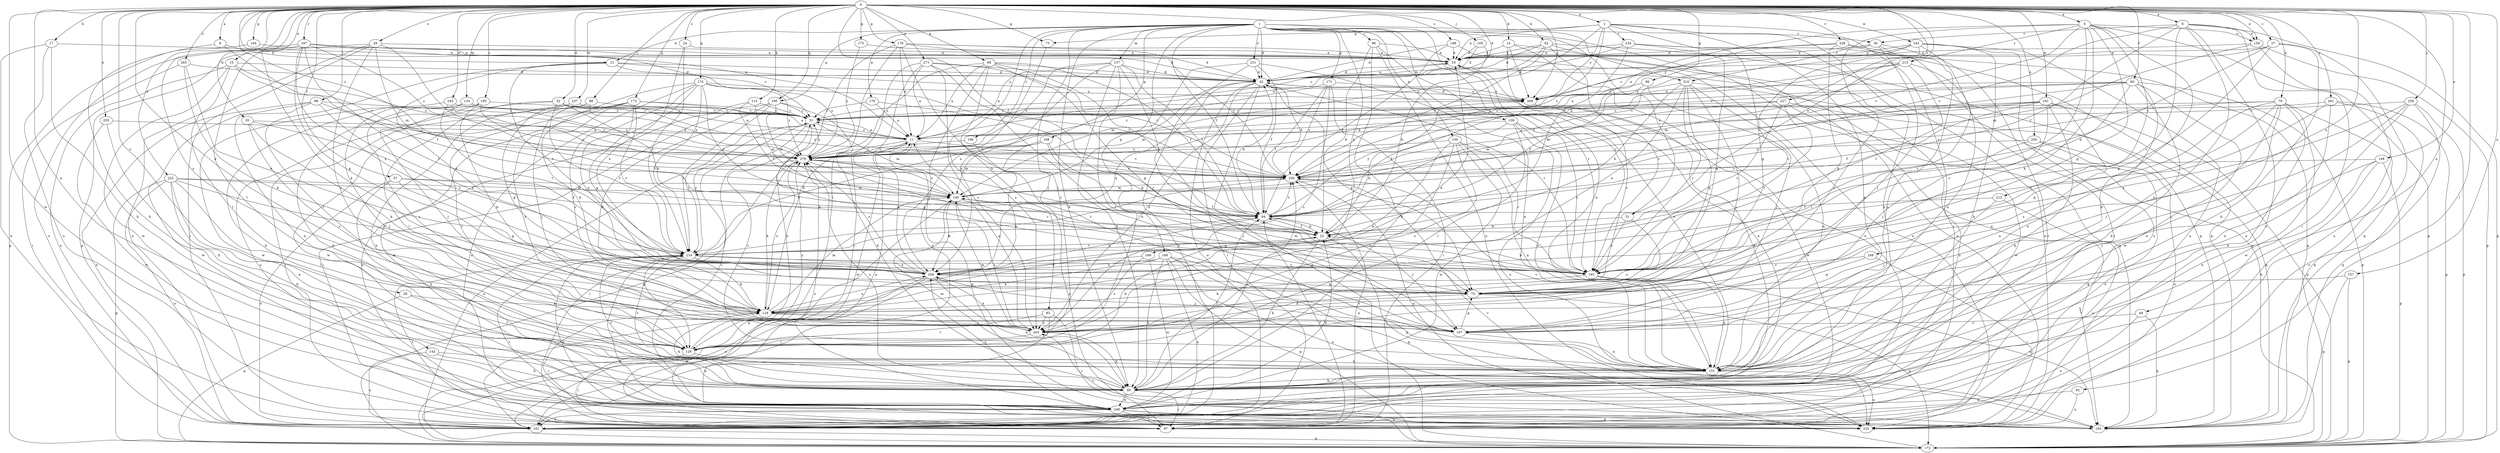 strict digraph  {
0;
1;
2;
5;
6;
8;
10;
11;
14;
17;
20;
21;
22;
24;
27;
28;
29;
30;
31;
32;
42;
49;
51;
53;
57;
60;
64;
66;
68;
73;
75;
79;
82;
83;
85;
88;
92;
96;
97;
98;
105;
107;
113;
118;
129;
133;
137;
138;
140;
143;
148;
150;
151;
157;
159;
161;
164;
166;
168;
169;
170;
171;
172;
173;
174;
175;
178;
180;
183;
187;
190;
193;
195;
198;
203;
210;
212;
213;
214;
222;
225;
226;
227;
231;
234;
236;
237;
241;
243;
245;
246;
249;
250;
255;
258;
259;
261;
265;
269;
271;
279;
0 -> 2  [label=a];
0 -> 5  [label=a];
0 -> 6  [label=a];
0 -> 8  [label=a];
0 -> 10  [label=a];
0 -> 11  [label=a];
0 -> 14  [label=b];
0 -> 17  [label=b];
0 -> 20  [label=b];
0 -> 24  [label=c];
0 -> 27  [label=c];
0 -> 28  [label=c];
0 -> 29  [label=c];
0 -> 32  [label=d];
0 -> 42  [label=d];
0 -> 49  [label=e];
0 -> 51  [label=e];
0 -> 57  [label=f];
0 -> 60  [label=f];
0 -> 64  [label=f];
0 -> 66  [label=g];
0 -> 68  [label=g];
0 -> 73  [label=g];
0 -> 79  [label=h];
0 -> 82  [label=h];
0 -> 88  [label=i];
0 -> 92  [label=i];
0 -> 98  [label=j];
0 -> 105  [label=j];
0 -> 113  [label=k];
0 -> 118  [label=k];
0 -> 133  [label=m];
0 -> 143  [label=n];
0 -> 148  [label=n];
0 -> 157  [label=o];
0 -> 159  [label=o];
0 -> 164  [label=p];
0 -> 173  [label=q];
0 -> 174  [label=q];
0 -> 175  [label=q];
0 -> 178  [label=q];
0 -> 180  [label=q];
0 -> 187  [label=r];
0 -> 195  [label=s];
0 -> 198  [label=s];
0 -> 203  [label=s];
0 -> 222  [label=u];
0 -> 226  [label=v];
0 -> 227  [label=v];
0 -> 237  [label=w];
0 -> 241  [label=w];
0 -> 243  [label=w];
0 -> 245  [label=w];
0 -> 246  [label=w];
0 -> 249  [label=x];
0 -> 250  [label=x];
0 -> 255  [label=x];
0 -> 259  [label=y];
0 -> 261  [label=y];
0 -> 265  [label=y];
0 -> 269  [label=y];
0 -> 271  [label=z];
0 -> 279  [label=z];
1 -> 21  [label=b];
1 -> 30  [label=c];
1 -> 42  [label=d];
1 -> 51  [label=e];
1 -> 64  [label=f];
1 -> 83  [label=h];
1 -> 85  [label=h];
1 -> 96  [label=i];
1 -> 129  [label=l];
1 -> 137  [label=m];
1 -> 138  [label=m];
1 -> 150  [label=n];
1 -> 151  [label=n];
1 -> 166  [label=p];
1 -> 168  [label=p];
1 -> 169  [label=p];
1 -> 170  [label=p];
1 -> 171  [label=p];
1 -> 180  [label=q];
1 -> 183  [label=q];
1 -> 190  [label=r];
1 -> 193  [label=r];
1 -> 210  [label=t];
1 -> 231  [label=v];
2 -> 53  [label=e];
2 -> 73  [label=g];
2 -> 75  [label=g];
2 -> 85  [label=h];
2 -> 97  [label=i];
2 -> 151  [label=n];
2 -> 234  [label=v];
2 -> 236  [label=v];
2 -> 269  [label=y];
2 -> 279  [label=z];
5 -> 11  [label=a];
5 -> 75  [label=g];
5 -> 85  [label=h];
5 -> 118  [label=k];
5 -> 159  [label=o];
5 -> 172  [label=p];
5 -> 193  [label=r];
5 -> 210  [label=t];
5 -> 212  [label=t];
5 -> 213  [label=t];
5 -> 236  [label=v];
6 -> 30  [label=c];
6 -> 64  [label=f];
6 -> 97  [label=i];
6 -> 151  [label=n];
6 -> 159  [label=o];
6 -> 161  [label=o];
6 -> 172  [label=p];
6 -> 193  [label=r];
6 -> 236  [label=v];
8 -> 21  [label=b];
8 -> 85  [label=h];
8 -> 236  [label=v];
10 -> 42  [label=d];
10 -> 64  [label=f];
10 -> 129  [label=l];
10 -> 161  [label=o];
10 -> 246  [label=w];
10 -> 279  [label=z];
11 -> 31  [label=c];
11 -> 183  [label=q];
11 -> 236  [label=v];
11 -> 246  [label=w];
11 -> 279  [label=z];
14 -> 53  [label=e];
14 -> 161  [label=o];
14 -> 172  [label=p];
14 -> 203  [label=s];
14 -> 269  [label=y];
17 -> 53  [label=e];
17 -> 85  [label=h];
17 -> 161  [label=o];
17 -> 225  [label=u];
20 -> 11  [label=a];
20 -> 118  [label=k];
20 -> 203  [label=s];
20 -> 214  [label=t];
21 -> 42  [label=d];
21 -> 129  [label=l];
21 -> 214  [label=t];
21 -> 258  [label=x];
21 -> 269  [label=y];
21 -> 279  [label=z];
22 -> 64  [label=f];
22 -> 85  [label=h];
22 -> 183  [label=q];
22 -> 214  [label=t];
22 -> 279  [label=z];
24 -> 53  [label=e];
24 -> 214  [label=t];
24 -> 258  [label=x];
27 -> 22  [label=b];
27 -> 53  [label=e];
27 -> 75  [label=g];
27 -> 85  [label=h];
27 -> 183  [label=q];
27 -> 269  [label=y];
28 -> 118  [label=k];
28 -> 129  [label=l];
28 -> 172  [label=p];
29 -> 53  [label=e];
29 -> 97  [label=i];
29 -> 107  [label=j];
29 -> 140  [label=m];
29 -> 161  [label=o];
29 -> 172  [label=p];
29 -> 236  [label=v];
30 -> 53  [label=e];
30 -> 107  [label=j];
30 -> 151  [label=n];
30 -> 161  [label=o];
30 -> 203  [label=s];
31 -> 11  [label=a];
31 -> 75  [label=g];
31 -> 140  [label=m];
31 -> 172  [label=p];
31 -> 214  [label=t];
32 -> 11  [label=a];
32 -> 22  [label=b];
32 -> 31  [label=c];
32 -> 129  [label=l];
32 -> 214  [label=t];
32 -> 225  [label=u];
32 -> 236  [label=v];
42 -> 53  [label=e];
42 -> 75  [label=g];
42 -> 97  [label=i];
42 -> 140  [label=m];
42 -> 161  [label=o];
42 -> 172  [label=p];
42 -> 193  [label=r];
42 -> 203  [label=s];
42 -> 258  [label=x];
42 -> 269  [label=y];
49 -> 161  [label=o];
49 -> 183  [label=q];
49 -> 203  [label=s];
51 -> 22  [label=b];
51 -> 193  [label=r];
51 -> 203  [label=s];
53 -> 42  [label=d];
53 -> 183  [label=q];
57 -> 22  [label=b];
57 -> 75  [label=g];
57 -> 85  [label=h];
57 -> 140  [label=m];
57 -> 161  [label=o];
60 -> 11  [label=a];
60 -> 31  [label=c];
60 -> 85  [label=h];
60 -> 151  [label=n];
60 -> 172  [label=p];
60 -> 193  [label=r];
60 -> 236  [label=v];
60 -> 246  [label=w];
60 -> 269  [label=y];
64 -> 22  [label=b];
64 -> 42  [label=d];
64 -> 107  [label=j];
64 -> 236  [label=v];
64 -> 258  [label=x];
64 -> 269  [label=y];
66 -> 64  [label=f];
66 -> 107  [label=j];
66 -> 269  [label=y];
68 -> 11  [label=a];
68 -> 22  [label=b];
68 -> 42  [label=d];
68 -> 64  [label=f];
68 -> 75  [label=g];
68 -> 161  [label=o];
68 -> 203  [label=s];
68 -> 279  [label=z];
73 -> 258  [label=x];
75 -> 118  [label=k];
75 -> 172  [label=p];
79 -> 31  [label=c];
79 -> 75  [label=g];
79 -> 85  [label=h];
79 -> 107  [label=j];
79 -> 151  [label=n];
79 -> 183  [label=q];
79 -> 203  [label=s];
79 -> 236  [label=v];
79 -> 246  [label=w];
82 -> 11  [label=a];
82 -> 42  [label=d];
82 -> 53  [label=e];
82 -> 183  [label=q];
82 -> 193  [label=r];
82 -> 225  [label=u];
82 -> 236  [label=v];
83 -> 97  [label=i];
83 -> 129  [label=l];
83 -> 161  [label=o];
83 -> 203  [label=s];
85 -> 64  [label=f];
85 -> 97  [label=i];
85 -> 118  [label=k];
85 -> 140  [label=m];
85 -> 214  [label=t];
85 -> 236  [label=v];
85 -> 246  [label=w];
85 -> 279  [label=z];
88 -> 31  [label=c];
88 -> 151  [label=n];
88 -> 161  [label=o];
88 -> 246  [label=w];
88 -> 258  [label=x];
88 -> 279  [label=z];
92 -> 225  [label=u];
92 -> 246  [label=w];
96 -> 22  [label=b];
96 -> 53  [label=e];
96 -> 85  [label=h];
96 -> 193  [label=r];
96 -> 225  [label=u];
97 -> 64  [label=f];
97 -> 214  [label=t];
97 -> 236  [label=v];
98 -> 31  [label=c];
98 -> 97  [label=i];
98 -> 107  [label=j];
98 -> 246  [label=w];
98 -> 279  [label=z];
105 -> 22  [label=b];
105 -> 42  [label=d];
105 -> 53  [label=e];
107 -> 75  [label=g];
107 -> 151  [label=n];
113 -> 31  [label=c];
113 -> 64  [label=f];
113 -> 140  [label=m];
113 -> 225  [label=u];
118 -> 53  [label=e];
118 -> 97  [label=i];
118 -> 107  [label=j];
118 -> 140  [label=m];
118 -> 203  [label=s];
118 -> 258  [label=x];
118 -> 279  [label=z];
129 -> 22  [label=b];
129 -> 97  [label=i];
129 -> 151  [label=n];
129 -> 279  [label=z];
133 -> 31  [label=c];
133 -> 107  [label=j];
133 -> 129  [label=l];
133 -> 203  [label=s];
133 -> 279  [label=z];
137 -> 11  [label=a];
137 -> 42  [label=d];
137 -> 64  [label=f];
137 -> 85  [label=h];
137 -> 107  [label=j];
137 -> 129  [label=l];
137 -> 258  [label=x];
137 -> 279  [label=z];
138 -> 11  [label=a];
138 -> 22  [label=b];
138 -> 129  [label=l];
138 -> 151  [label=n];
138 -> 193  [label=r];
138 -> 225  [label=u];
140 -> 64  [label=f];
140 -> 75  [label=g];
140 -> 172  [label=p];
140 -> 203  [label=s];
140 -> 258  [label=x];
140 -> 279  [label=z];
143 -> 85  [label=h];
143 -> 151  [label=n];
143 -> 161  [label=o];
148 -> 85  [label=h];
148 -> 107  [label=j];
148 -> 151  [label=n];
148 -> 172  [label=p];
148 -> 236  [label=v];
150 -> 118  [label=k];
150 -> 129  [label=l];
150 -> 151  [label=n];
150 -> 193  [label=r];
150 -> 203  [label=s];
150 -> 246  [label=w];
150 -> 279  [label=z];
151 -> 31  [label=c];
151 -> 53  [label=e];
151 -> 85  [label=h];
151 -> 214  [label=t];
151 -> 225  [label=u];
151 -> 236  [label=v];
157 -> 75  [label=g];
157 -> 172  [label=p];
157 -> 183  [label=q];
159 -> 53  [label=e];
159 -> 140  [label=m];
159 -> 172  [label=p];
159 -> 225  [label=u];
161 -> 172  [label=p];
164 -> 53  [label=e];
164 -> 172  [label=p];
166 -> 85  [label=h];
166 -> 118  [label=k];
166 -> 151  [label=n];
166 -> 161  [label=o];
166 -> 172  [label=p];
166 -> 183  [label=q];
166 -> 225  [label=u];
166 -> 258  [label=x];
168 -> 22  [label=b];
168 -> 107  [label=j];
168 -> 118  [label=k];
168 -> 140  [label=m];
168 -> 214  [label=t];
168 -> 279  [label=z];
169 -> 203  [label=s];
169 -> 246  [label=w];
169 -> 258  [label=x];
170 -> 11  [label=a];
170 -> 31  [label=c];
170 -> 193  [label=r];
171 -> 64  [label=f];
171 -> 97  [label=i];
171 -> 203  [label=s];
171 -> 236  [label=v];
171 -> 269  [label=y];
171 -> 279  [label=z];
172 -> 236  [label=v];
173 -> 11  [label=a];
173 -> 31  [label=c];
173 -> 129  [label=l];
173 -> 203  [label=s];
173 -> 214  [label=t];
173 -> 246  [label=w];
173 -> 258  [label=x];
174 -> 64  [label=f];
174 -> 75  [label=g];
174 -> 118  [label=k];
174 -> 203  [label=s];
174 -> 214  [label=t];
174 -> 225  [label=u];
174 -> 236  [label=v];
174 -> 269  [label=y];
174 -> 279  [label=z];
175 -> 53  [label=e];
175 -> 279  [label=z];
178 -> 11  [label=a];
178 -> 42  [label=d];
178 -> 53  [label=e];
178 -> 107  [label=j];
178 -> 129  [label=l];
178 -> 161  [label=o];
178 -> 236  [label=v];
180 -> 31  [label=c];
180 -> 85  [label=h];
180 -> 97  [label=i];
180 -> 118  [label=k];
180 -> 140  [label=m];
180 -> 214  [label=t];
183 -> 203  [label=s];
183 -> 214  [label=t];
183 -> 279  [label=z];
187 -> 31  [label=c];
187 -> 42  [label=d];
187 -> 53  [label=e];
187 -> 75  [label=g];
187 -> 118  [label=k];
187 -> 129  [label=l];
187 -> 161  [label=o];
187 -> 193  [label=r];
187 -> 258  [label=x];
187 -> 279  [label=z];
190 -> 172  [label=p];
190 -> 279  [label=z];
193 -> 22  [label=b];
193 -> 118  [label=k];
193 -> 140  [label=m];
193 -> 151  [label=n];
193 -> 183  [label=q];
195 -> 31  [label=c];
195 -> 85  [label=h];
195 -> 118  [label=k];
195 -> 236  [label=v];
195 -> 246  [label=w];
198 -> 42  [label=d];
198 -> 53  [label=e];
198 -> 64  [label=f];
198 -> 225  [label=u];
203 -> 11  [label=a];
203 -> 85  [label=h];
203 -> 129  [label=l];
203 -> 140  [label=m];
203 -> 258  [label=x];
210 -> 22  [label=b];
210 -> 75  [label=g];
210 -> 151  [label=n];
210 -> 161  [label=o];
210 -> 193  [label=r];
210 -> 203  [label=s];
210 -> 258  [label=x];
210 -> 269  [label=y];
212 -> 64  [label=f];
212 -> 107  [label=j];
212 -> 161  [label=o];
213 -> 11  [label=a];
213 -> 42  [label=d];
213 -> 140  [label=m];
213 -> 193  [label=r];
213 -> 214  [label=t];
213 -> 279  [label=z];
214 -> 31  [label=c];
214 -> 64  [label=f];
214 -> 118  [label=k];
214 -> 129  [label=l];
214 -> 183  [label=q];
214 -> 193  [label=r];
214 -> 258  [label=x];
222 -> 64  [label=f];
222 -> 85  [label=h];
222 -> 129  [label=l];
222 -> 140  [label=m];
222 -> 151  [label=n];
222 -> 161  [label=o];
222 -> 172  [label=p];
222 -> 193  [label=r];
226 -> 53  [label=e];
226 -> 64  [label=f];
226 -> 75  [label=g];
226 -> 97  [label=i];
226 -> 172  [label=p];
227 -> 31  [label=c];
227 -> 140  [label=m];
227 -> 183  [label=q];
227 -> 193  [label=r];
227 -> 214  [label=t];
227 -> 246  [label=w];
231 -> 42  [label=d];
231 -> 64  [label=f];
231 -> 140  [label=m];
231 -> 151  [label=n];
231 -> 161  [label=o];
234 -> 22  [label=b];
234 -> 31  [label=c];
234 -> 53  [label=e];
234 -> 75  [label=g];
234 -> 183  [label=q];
234 -> 225  [label=u];
236 -> 42  [label=d];
236 -> 140  [label=m];
236 -> 214  [label=t];
236 -> 225  [label=u];
237 -> 31  [label=c];
237 -> 75  [label=g];
237 -> 85  [label=h];
241 -> 31  [label=c];
241 -> 64  [label=f];
241 -> 85  [label=h];
241 -> 107  [label=j];
241 -> 151  [label=n];
241 -> 172  [label=p];
241 -> 236  [label=v];
241 -> 279  [label=z];
243 -> 31  [label=c];
243 -> 53  [label=e];
243 -> 85  [label=h];
243 -> 151  [label=n];
243 -> 161  [label=o];
243 -> 193  [label=r];
243 -> 225  [label=u];
243 -> 236  [label=v];
245 -> 31  [label=c];
245 -> 85  [label=h];
245 -> 214  [label=t];
245 -> 279  [label=z];
246 -> 11  [label=a];
246 -> 22  [label=b];
246 -> 31  [label=c];
246 -> 53  [label=e];
246 -> 97  [label=i];
246 -> 161  [label=o];
246 -> 183  [label=q];
246 -> 214  [label=t];
246 -> 225  [label=u];
246 -> 258  [label=x];
249 -> 75  [label=g];
249 -> 97  [label=i];
249 -> 193  [label=r];
250 -> 161  [label=o];
250 -> 193  [label=r];
250 -> 225  [label=u];
250 -> 279  [label=z];
255 -> 11  [label=a];
255 -> 85  [label=h];
255 -> 246  [label=w];
258 -> 11  [label=a];
258 -> 75  [label=g];
258 -> 85  [label=h];
258 -> 107  [label=j];
258 -> 161  [label=o];
258 -> 172  [label=p];
258 -> 279  [label=z];
259 -> 31  [label=c];
259 -> 107  [label=j];
259 -> 151  [label=n];
259 -> 161  [label=o];
259 -> 172  [label=p];
259 -> 258  [label=x];
261 -> 31  [label=c];
261 -> 151  [label=n];
261 -> 172  [label=p];
261 -> 183  [label=q];
261 -> 258  [label=x];
265 -> 42  [label=d];
265 -> 97  [label=i];
265 -> 118  [label=k];
265 -> 258  [label=x];
269 -> 31  [label=c];
269 -> 42  [label=d];
269 -> 64  [label=f];
269 -> 85  [label=h];
269 -> 246  [label=w];
271 -> 11  [label=a];
271 -> 42  [label=d];
271 -> 97  [label=i];
271 -> 118  [label=k];
271 -> 151  [label=n];
271 -> 203  [label=s];
271 -> 236  [label=v];
279 -> 31  [label=c];
279 -> 97  [label=i];
279 -> 118  [label=k];
279 -> 161  [label=o];
279 -> 193  [label=r];
279 -> 236  [label=v];
}
